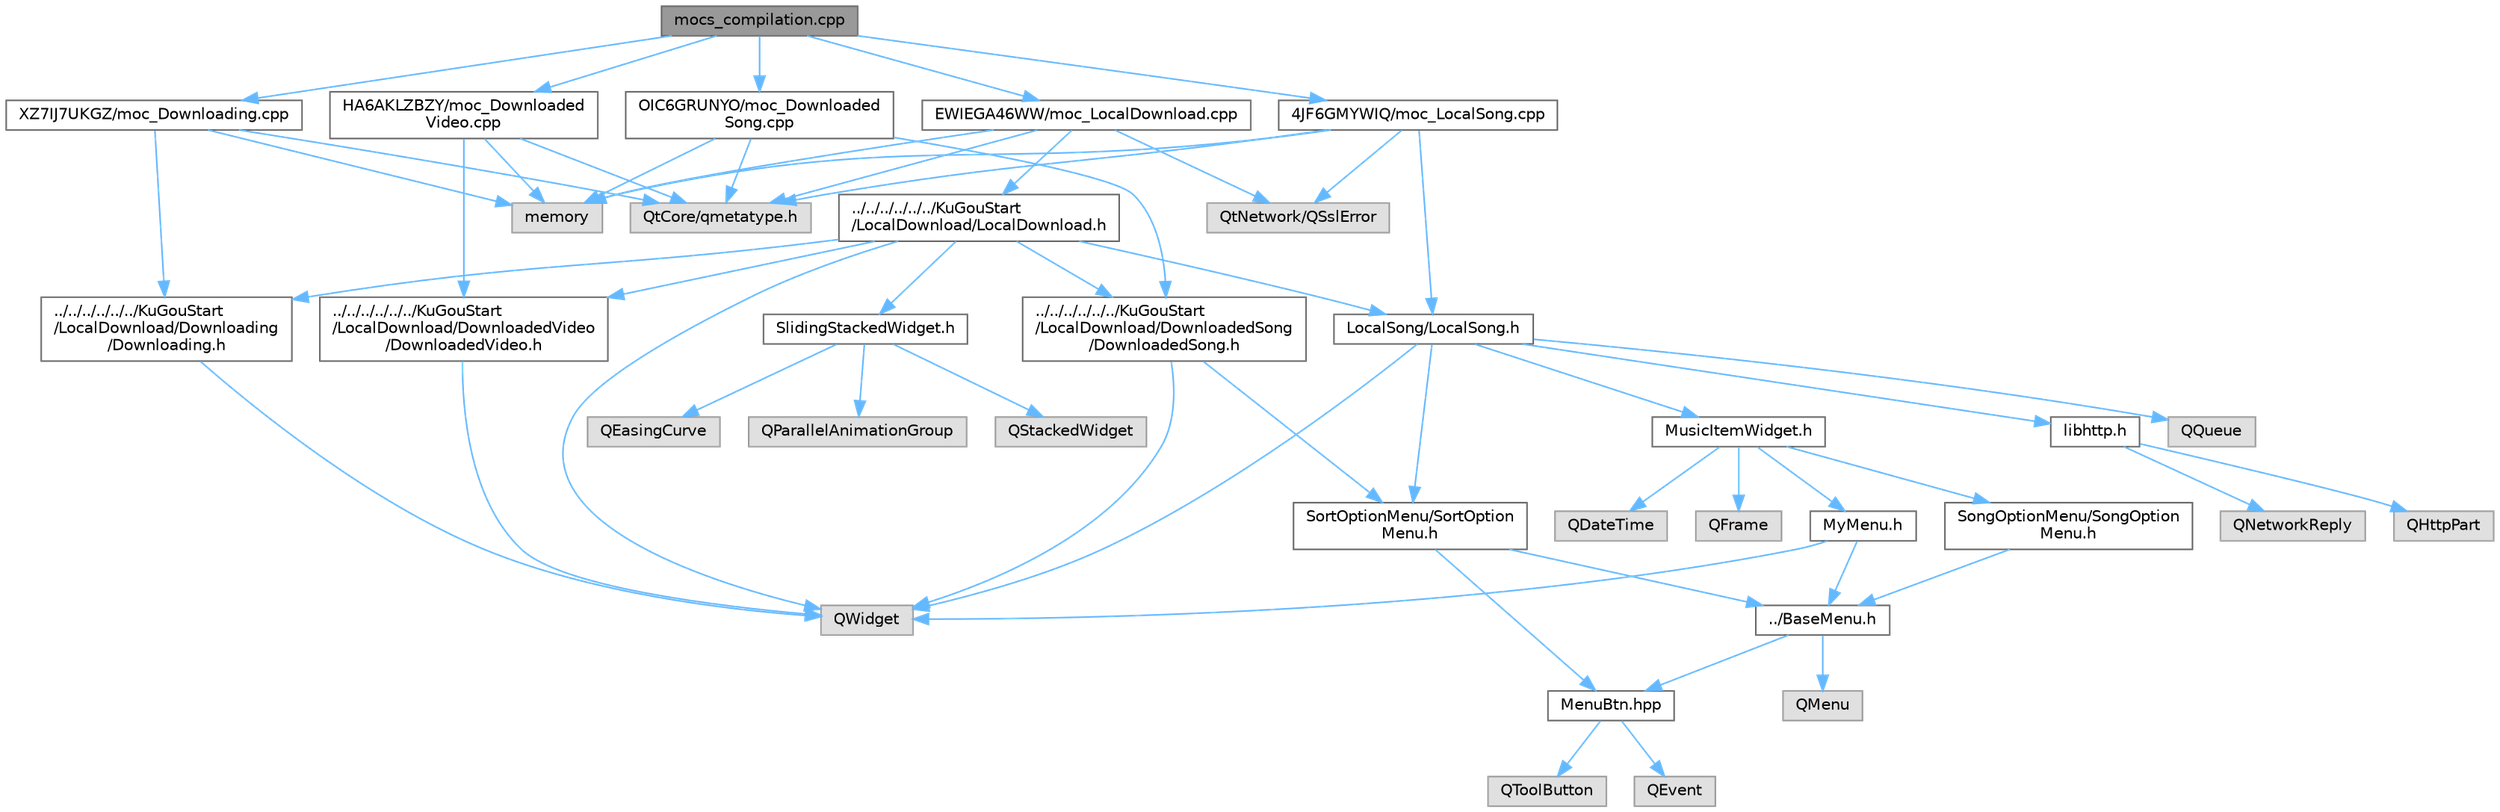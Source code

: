 digraph "mocs_compilation.cpp"
{
 // LATEX_PDF_SIZE
  bgcolor="transparent";
  edge [fontname=Helvetica,fontsize=10,labelfontname=Helvetica,labelfontsize=10];
  node [fontname=Helvetica,fontsize=10,shape=box,height=0.2,width=0.4];
  Node1 [id="Node000001",label="mocs_compilation.cpp",height=0.2,width=0.4,color="gray40", fillcolor="grey60", style="filled", fontcolor="black",tooltip=" "];
  Node1 -> Node2 [id="edge1_Node000001_Node000002",color="steelblue1",style="solid",tooltip=" "];
  Node2 [id="Node000002",label="OIC6GRUNYO/moc_Downloaded\lSong.cpp",height=0.2,width=0.4,color="grey40", fillcolor="white", style="filled",URL="$build_2_desktop___qt__6__6__2___min_g_w__64__bit-_release_2_ku_gou_start_2_local_download_2_locab5ed2c61c3e7d01f6af91a786bbfcbbc.html",tooltip=" "];
  Node2 -> Node3 [id="edge2_Node000002_Node000003",color="steelblue1",style="solid",tooltip=" "];
  Node3 [id="Node000003",label="../../../../../../KuGouStart\l/LocalDownload/DownloadedSong\l/DownloadedSong.h",height=0.2,width=0.4,color="grey40", fillcolor="white", style="filled",URL="$_downloaded_song_8h.html",tooltip="定义 DownloadedSong 类，提供已下载歌曲界面"];
  Node3 -> Node4 [id="edge3_Node000003_Node000004",color="steelblue1",style="solid",tooltip=" "];
  Node4 [id="Node000004",label="SortOptionMenu/SortOption\lMenu.h",height=0.2,width=0.4,color="grey40", fillcolor="white", style="filled",URL="$_sort_option_menu_8h.html",tooltip="定义 SortOptionMenu 类，提供歌曲排序选项菜单功能"];
  Node4 -> Node5 [id="edge4_Node000004_Node000005",color="steelblue1",style="solid",tooltip=" "];
  Node5 [id="Node000005",label="../BaseMenu.h",height=0.2,width=0.4,color="grey40", fillcolor="white", style="filled",URL="$_base_menu_8h.html",tooltip="定义 BaseMenu 类，提供菜单基类功能"];
  Node5 -> Node6 [id="edge5_Node000005_Node000006",color="steelblue1",style="solid",tooltip=" "];
  Node6 [id="Node000006",label="MenuBtn.hpp",height=0.2,width=0.4,color="grey40", fillcolor="white", style="filled",URL="$_menu_btn_8hpp.html",tooltip="定义 MenuBtn 类，提供自定义菜单按钮功能"];
  Node6 -> Node7 [id="edge6_Node000006_Node000007",color="steelblue1",style="solid",tooltip=" "];
  Node7 [id="Node000007",label="QToolButton",height=0.2,width=0.4,color="grey60", fillcolor="#E0E0E0", style="filled",tooltip=" "];
  Node6 -> Node8 [id="edge7_Node000006_Node000008",color="steelblue1",style="solid",tooltip=" "];
  Node8 [id="Node000008",label="QEvent",height=0.2,width=0.4,color="grey60", fillcolor="#E0E0E0", style="filled",tooltip=" "];
  Node5 -> Node9 [id="edge8_Node000005_Node000009",color="steelblue1",style="solid",tooltip=" "];
  Node9 [id="Node000009",label="QMenu",height=0.2,width=0.4,color="grey60", fillcolor="#E0E0E0", style="filled",tooltip=" "];
  Node4 -> Node6 [id="edge9_Node000004_Node000006",color="steelblue1",style="solid",tooltip=" "];
  Node3 -> Node10 [id="edge10_Node000003_Node000010",color="steelblue1",style="solid",tooltip=" "];
  Node10 [id="Node000010",label="QWidget",height=0.2,width=0.4,color="grey60", fillcolor="#E0E0E0", style="filled",tooltip=" "];
  Node2 -> Node11 [id="edge11_Node000002_Node000011",color="steelblue1",style="solid",tooltip=" "];
  Node11 [id="Node000011",label="QtCore/qmetatype.h",height=0.2,width=0.4,color="grey60", fillcolor="#E0E0E0", style="filled",tooltip=" "];
  Node2 -> Node12 [id="edge12_Node000002_Node000012",color="steelblue1",style="solid",tooltip=" "];
  Node12 [id="Node000012",label="memory",height=0.2,width=0.4,color="grey60", fillcolor="#E0E0E0", style="filled",tooltip=" "];
  Node1 -> Node13 [id="edge13_Node000001_Node000013",color="steelblue1",style="solid",tooltip=" "];
  Node13 [id="Node000013",label="HA6AKLZBZY/moc_Downloaded\lVideo.cpp",height=0.2,width=0.4,color="grey40", fillcolor="white", style="filled",URL="$build_2_desktop___qt__6__6__2___min_g_w__64__bit-_release_2_ku_gou_start_2_local_download_2_loca58eec45457b28966d81c913571ba3692.html",tooltip=" "];
  Node13 -> Node14 [id="edge14_Node000013_Node000014",color="steelblue1",style="solid",tooltip=" "];
  Node14 [id="Node000014",label="../../../../../../KuGouStart\l/LocalDownload/DownloadedVideo\l/DownloadedVideo.h",height=0.2,width=0.4,color="grey40", fillcolor="white", style="filled",URL="$_downloaded_video_8h.html",tooltip="定义 DownloadedVideo 类，提供已下载视频界面"];
  Node14 -> Node10 [id="edge15_Node000014_Node000010",color="steelblue1",style="solid",tooltip=" "];
  Node13 -> Node11 [id="edge16_Node000013_Node000011",color="steelblue1",style="solid",tooltip=" "];
  Node13 -> Node12 [id="edge17_Node000013_Node000012",color="steelblue1",style="solid",tooltip=" "];
  Node1 -> Node15 [id="edge18_Node000001_Node000015",color="steelblue1",style="solid",tooltip=" "];
  Node15 [id="Node000015",label="XZ7IJ7UKGZ/moc_Downloading.cpp",height=0.2,width=0.4,color="grey40", fillcolor="white", style="filled",URL="$build_2_desktop___qt__6__6__2___min_g_w__64__bit-_release_2_ku_gou_start_2_local_download_2_locaff7aea88a5646d15684220db3018448a.html",tooltip=" "];
  Node15 -> Node16 [id="edge19_Node000015_Node000016",color="steelblue1",style="solid",tooltip=" "];
  Node16 [id="Node000016",label="../../../../../../KuGouStart\l/LocalDownload/Downloading\l/Downloading.h",height=0.2,width=0.4,color="grey40", fillcolor="white", style="filled",URL="$_downloading_8h.html",tooltip="定义 Downloading 类，提供下载管理界面"];
  Node16 -> Node10 [id="edge20_Node000016_Node000010",color="steelblue1",style="solid",tooltip=" "];
  Node15 -> Node11 [id="edge21_Node000015_Node000011",color="steelblue1",style="solid",tooltip=" "];
  Node15 -> Node12 [id="edge22_Node000015_Node000012",color="steelblue1",style="solid",tooltip=" "];
  Node1 -> Node17 [id="edge23_Node000001_Node000017",color="steelblue1",style="solid",tooltip=" "];
  Node17 [id="Node000017",label="EWIEGA46WW/moc_LocalDownload.cpp",height=0.2,width=0.4,color="grey40", fillcolor="white", style="filled",URL="$build_2_desktop___qt__6__6__2___min_g_w__64__bit-_release_2_ku_gou_start_2_local_download_2_loca59fc17bd0081837df05da729b6a9f4c5.html",tooltip=" "];
  Node17 -> Node18 [id="edge24_Node000017_Node000018",color="steelblue1",style="solid",tooltip=" "];
  Node18 [id="Node000018",label="../../../../../../KuGouStart\l/LocalDownload/LocalDownload.h",height=0.2,width=0.4,color="grey40", fillcolor="white", style="filled",URL="$_local_download_8h.html",tooltip="定义 LocalDownload 类，管理本地歌曲、已下载歌曲、已下载视频和正在下载界面"];
  Node18 -> Node19 [id="edge25_Node000018_Node000019",color="steelblue1",style="solid",tooltip=" "];
  Node19 [id="Node000019",label="LocalSong/LocalSong.h",height=0.2,width=0.4,color="grey40", fillcolor="white", style="filled",URL="$_local_song_8h.html",tooltip="定义 LocalSong 类，提供本地歌曲管理界面"];
  Node19 -> Node20 [id="edge26_Node000019_Node000020",color="steelblue1",style="solid",tooltip=" "];
  Node20 [id="Node000020",label="MusicItemWidget.h",height=0.2,width=0.4,color="grey40", fillcolor="white", style="filled",URL="$_music_item_widget_8h.html",tooltip="定义 MusicItemWidget 类，提供音乐条目控件功能"];
  Node20 -> Node21 [id="edge27_Node000020_Node000021",color="steelblue1",style="solid",tooltip=" "];
  Node21 [id="Node000021",label="MyMenu.h",height=0.2,width=0.4,color="grey40", fillcolor="white", style="filled",URL="$_my_menu_8h.html",tooltip="定义 MyMenu 类，使用策略模式管理不同类型的菜单"];
  Node21 -> Node5 [id="edge28_Node000021_Node000005",color="steelblue1",style="solid",tooltip=" "];
  Node21 -> Node10 [id="edge29_Node000021_Node000010",color="steelblue1",style="solid",tooltip=" "];
  Node20 -> Node22 [id="edge30_Node000020_Node000022",color="steelblue1",style="solid",tooltip=" "];
  Node22 [id="Node000022",label="SongOptionMenu/SongOption\lMenu.h",height=0.2,width=0.4,color="grey40", fillcolor="white", style="filled",URL="$_song_option_menu_8h.html",tooltip="定义 SongOptionMenu 类，提供歌曲操作选项菜单功能"];
  Node22 -> Node5 [id="edge31_Node000022_Node000005",color="steelblue1",style="solid",tooltip=" "];
  Node20 -> Node23 [id="edge32_Node000020_Node000023",color="steelblue1",style="solid",tooltip=" "];
  Node23 [id="Node000023",label="QDateTime",height=0.2,width=0.4,color="grey60", fillcolor="#E0E0E0", style="filled",tooltip=" "];
  Node20 -> Node24 [id="edge33_Node000020_Node000024",color="steelblue1",style="solid",tooltip=" "];
  Node24 [id="Node000024",label="QFrame",height=0.2,width=0.4,color="grey60", fillcolor="#E0E0E0", style="filled",tooltip=" "];
  Node19 -> Node4 [id="edge34_Node000019_Node000004",color="steelblue1",style="solid",tooltip=" "];
  Node19 -> Node25 [id="edge35_Node000019_Node000025",color="steelblue1",style="solid",tooltip=" "];
  Node25 [id="Node000025",label="libhttp.h",height=0.2,width=0.4,color="grey40", fillcolor="white", style="filled",URL="$libhttp_8h.html",tooltip=" "];
  Node25 -> Node26 [id="edge36_Node000025_Node000026",color="steelblue1",style="solid",tooltip=" "];
  Node26 [id="Node000026",label="QNetworkReply",height=0.2,width=0.4,color="grey60", fillcolor="#E0E0E0", style="filled",tooltip=" "];
  Node25 -> Node27 [id="edge37_Node000025_Node000027",color="steelblue1",style="solid",tooltip=" "];
  Node27 [id="Node000027",label="QHttpPart",height=0.2,width=0.4,color="grey60", fillcolor="#E0E0E0", style="filled",tooltip=" "];
  Node19 -> Node28 [id="edge38_Node000019_Node000028",color="steelblue1",style="solid",tooltip=" "];
  Node28 [id="Node000028",label="QQueue",height=0.2,width=0.4,color="grey60", fillcolor="#E0E0E0", style="filled",tooltip=" "];
  Node19 -> Node10 [id="edge39_Node000019_Node000010",color="steelblue1",style="solid",tooltip=" "];
  Node18 -> Node3 [id="edge40_Node000018_Node000003",color="steelblue1",style="solid",tooltip=" "];
  Node18 -> Node14 [id="edge41_Node000018_Node000014",color="steelblue1",style="solid",tooltip=" "];
  Node18 -> Node16 [id="edge42_Node000018_Node000016",color="steelblue1",style="solid",tooltip=" "];
  Node18 -> Node29 [id="edge43_Node000018_Node000029",color="steelblue1",style="solid",tooltip=" "];
  Node29 [id="Node000029",label="SlidingStackedWidget.h",height=0.2,width=0.4,color="grey40", fillcolor="white", style="filled",URL="$slidingstackedwidget_8h.html",tooltip="定义 SlidingStackedWidget 类，提供带滑动动画的堆栈窗口"];
  Node29 -> Node30 [id="edge44_Node000029_Node000030",color="steelblue1",style="solid",tooltip=" "];
  Node30 [id="Node000030",label="QStackedWidget",height=0.2,width=0.4,color="grey60", fillcolor="#E0E0E0", style="filled",tooltip=" "];
  Node29 -> Node31 [id="edge45_Node000029_Node000031",color="steelblue1",style="solid",tooltip=" "];
  Node31 [id="Node000031",label="QEasingCurve",height=0.2,width=0.4,color="grey60", fillcolor="#E0E0E0", style="filled",tooltip=" "];
  Node29 -> Node32 [id="edge46_Node000029_Node000032",color="steelblue1",style="solid",tooltip=" "];
  Node32 [id="Node000032",label="QParallelAnimationGroup",height=0.2,width=0.4,color="grey60", fillcolor="#E0E0E0", style="filled",tooltip=" "];
  Node18 -> Node10 [id="edge47_Node000018_Node000010",color="steelblue1",style="solid",tooltip=" "];
  Node17 -> Node33 [id="edge48_Node000017_Node000033",color="steelblue1",style="solid",tooltip=" "];
  Node33 [id="Node000033",label="QtNetwork/QSslError",height=0.2,width=0.4,color="grey60", fillcolor="#E0E0E0", style="filled",tooltip=" "];
  Node17 -> Node11 [id="edge49_Node000017_Node000011",color="steelblue1",style="solid",tooltip=" "];
  Node17 -> Node12 [id="edge50_Node000017_Node000012",color="steelblue1",style="solid",tooltip=" "];
  Node1 -> Node34 [id="edge51_Node000001_Node000034",color="steelblue1",style="solid",tooltip=" "];
  Node34 [id="Node000034",label="4JF6GMYWIQ/moc_LocalSong.cpp",height=0.2,width=0.4,color="grey40", fillcolor="white", style="filled",URL="$build_2_desktop___qt__6__6__2___min_g_w__64__bit-_release_2_ku_gou_start_2_local_download_2_loca678622974052c86b5d80a8eb12ab1481.html",tooltip=" "];
  Node34 -> Node19 [id="edge52_Node000034_Node000019",color="steelblue1",style="solid",tooltip=" "];
  Node34 -> Node33 [id="edge53_Node000034_Node000033",color="steelblue1",style="solid",tooltip=" "];
  Node34 -> Node11 [id="edge54_Node000034_Node000011",color="steelblue1",style="solid",tooltip=" "];
  Node34 -> Node12 [id="edge55_Node000034_Node000012",color="steelblue1",style="solid",tooltip=" "];
}
